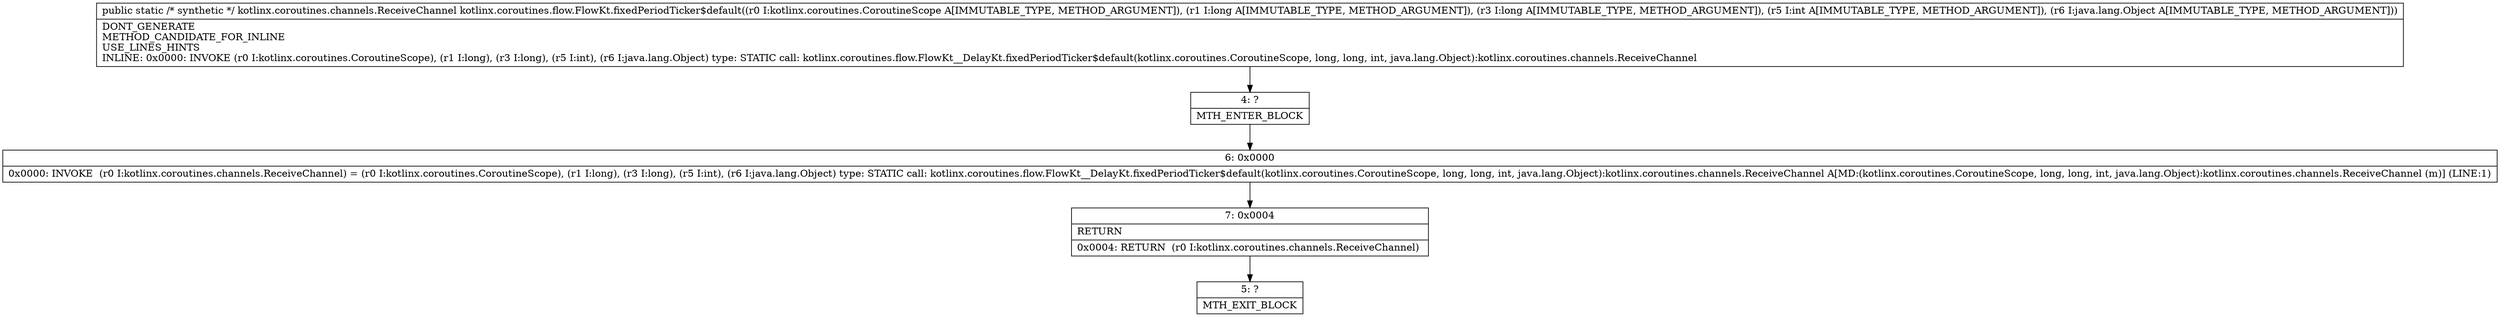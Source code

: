 digraph "CFG forkotlinx.coroutines.flow.FlowKt.fixedPeriodTicker$default(Lkotlinx\/coroutines\/CoroutineScope;JJILjava\/lang\/Object;)Lkotlinx\/coroutines\/channels\/ReceiveChannel;" {
Node_4 [shape=record,label="{4\:\ ?|MTH_ENTER_BLOCK\l}"];
Node_6 [shape=record,label="{6\:\ 0x0000|0x0000: INVOKE  (r0 I:kotlinx.coroutines.channels.ReceiveChannel) = (r0 I:kotlinx.coroutines.CoroutineScope), (r1 I:long), (r3 I:long), (r5 I:int), (r6 I:java.lang.Object) type: STATIC call: kotlinx.coroutines.flow.FlowKt__DelayKt.fixedPeriodTicker$default(kotlinx.coroutines.CoroutineScope, long, long, int, java.lang.Object):kotlinx.coroutines.channels.ReceiveChannel A[MD:(kotlinx.coroutines.CoroutineScope, long, long, int, java.lang.Object):kotlinx.coroutines.channels.ReceiveChannel (m)] (LINE:1)\l}"];
Node_7 [shape=record,label="{7\:\ 0x0004|RETURN\l|0x0004: RETURN  (r0 I:kotlinx.coroutines.channels.ReceiveChannel) \l}"];
Node_5 [shape=record,label="{5\:\ ?|MTH_EXIT_BLOCK\l}"];
MethodNode[shape=record,label="{public static \/* synthetic *\/ kotlinx.coroutines.channels.ReceiveChannel kotlinx.coroutines.flow.FlowKt.fixedPeriodTicker$default((r0 I:kotlinx.coroutines.CoroutineScope A[IMMUTABLE_TYPE, METHOD_ARGUMENT]), (r1 I:long A[IMMUTABLE_TYPE, METHOD_ARGUMENT]), (r3 I:long A[IMMUTABLE_TYPE, METHOD_ARGUMENT]), (r5 I:int A[IMMUTABLE_TYPE, METHOD_ARGUMENT]), (r6 I:java.lang.Object A[IMMUTABLE_TYPE, METHOD_ARGUMENT]))  | DONT_GENERATE\lMETHOD_CANDIDATE_FOR_INLINE\lUSE_LINES_HINTS\lINLINE: 0x0000: INVOKE  (r0 I:kotlinx.coroutines.CoroutineScope), (r1 I:long), (r3 I:long), (r5 I:int), (r6 I:java.lang.Object) type: STATIC call: kotlinx.coroutines.flow.FlowKt__DelayKt.fixedPeriodTicker$default(kotlinx.coroutines.CoroutineScope, long, long, int, java.lang.Object):kotlinx.coroutines.channels.ReceiveChannel\l}"];
MethodNode -> Node_4;Node_4 -> Node_6;
Node_6 -> Node_7;
Node_7 -> Node_5;
}

